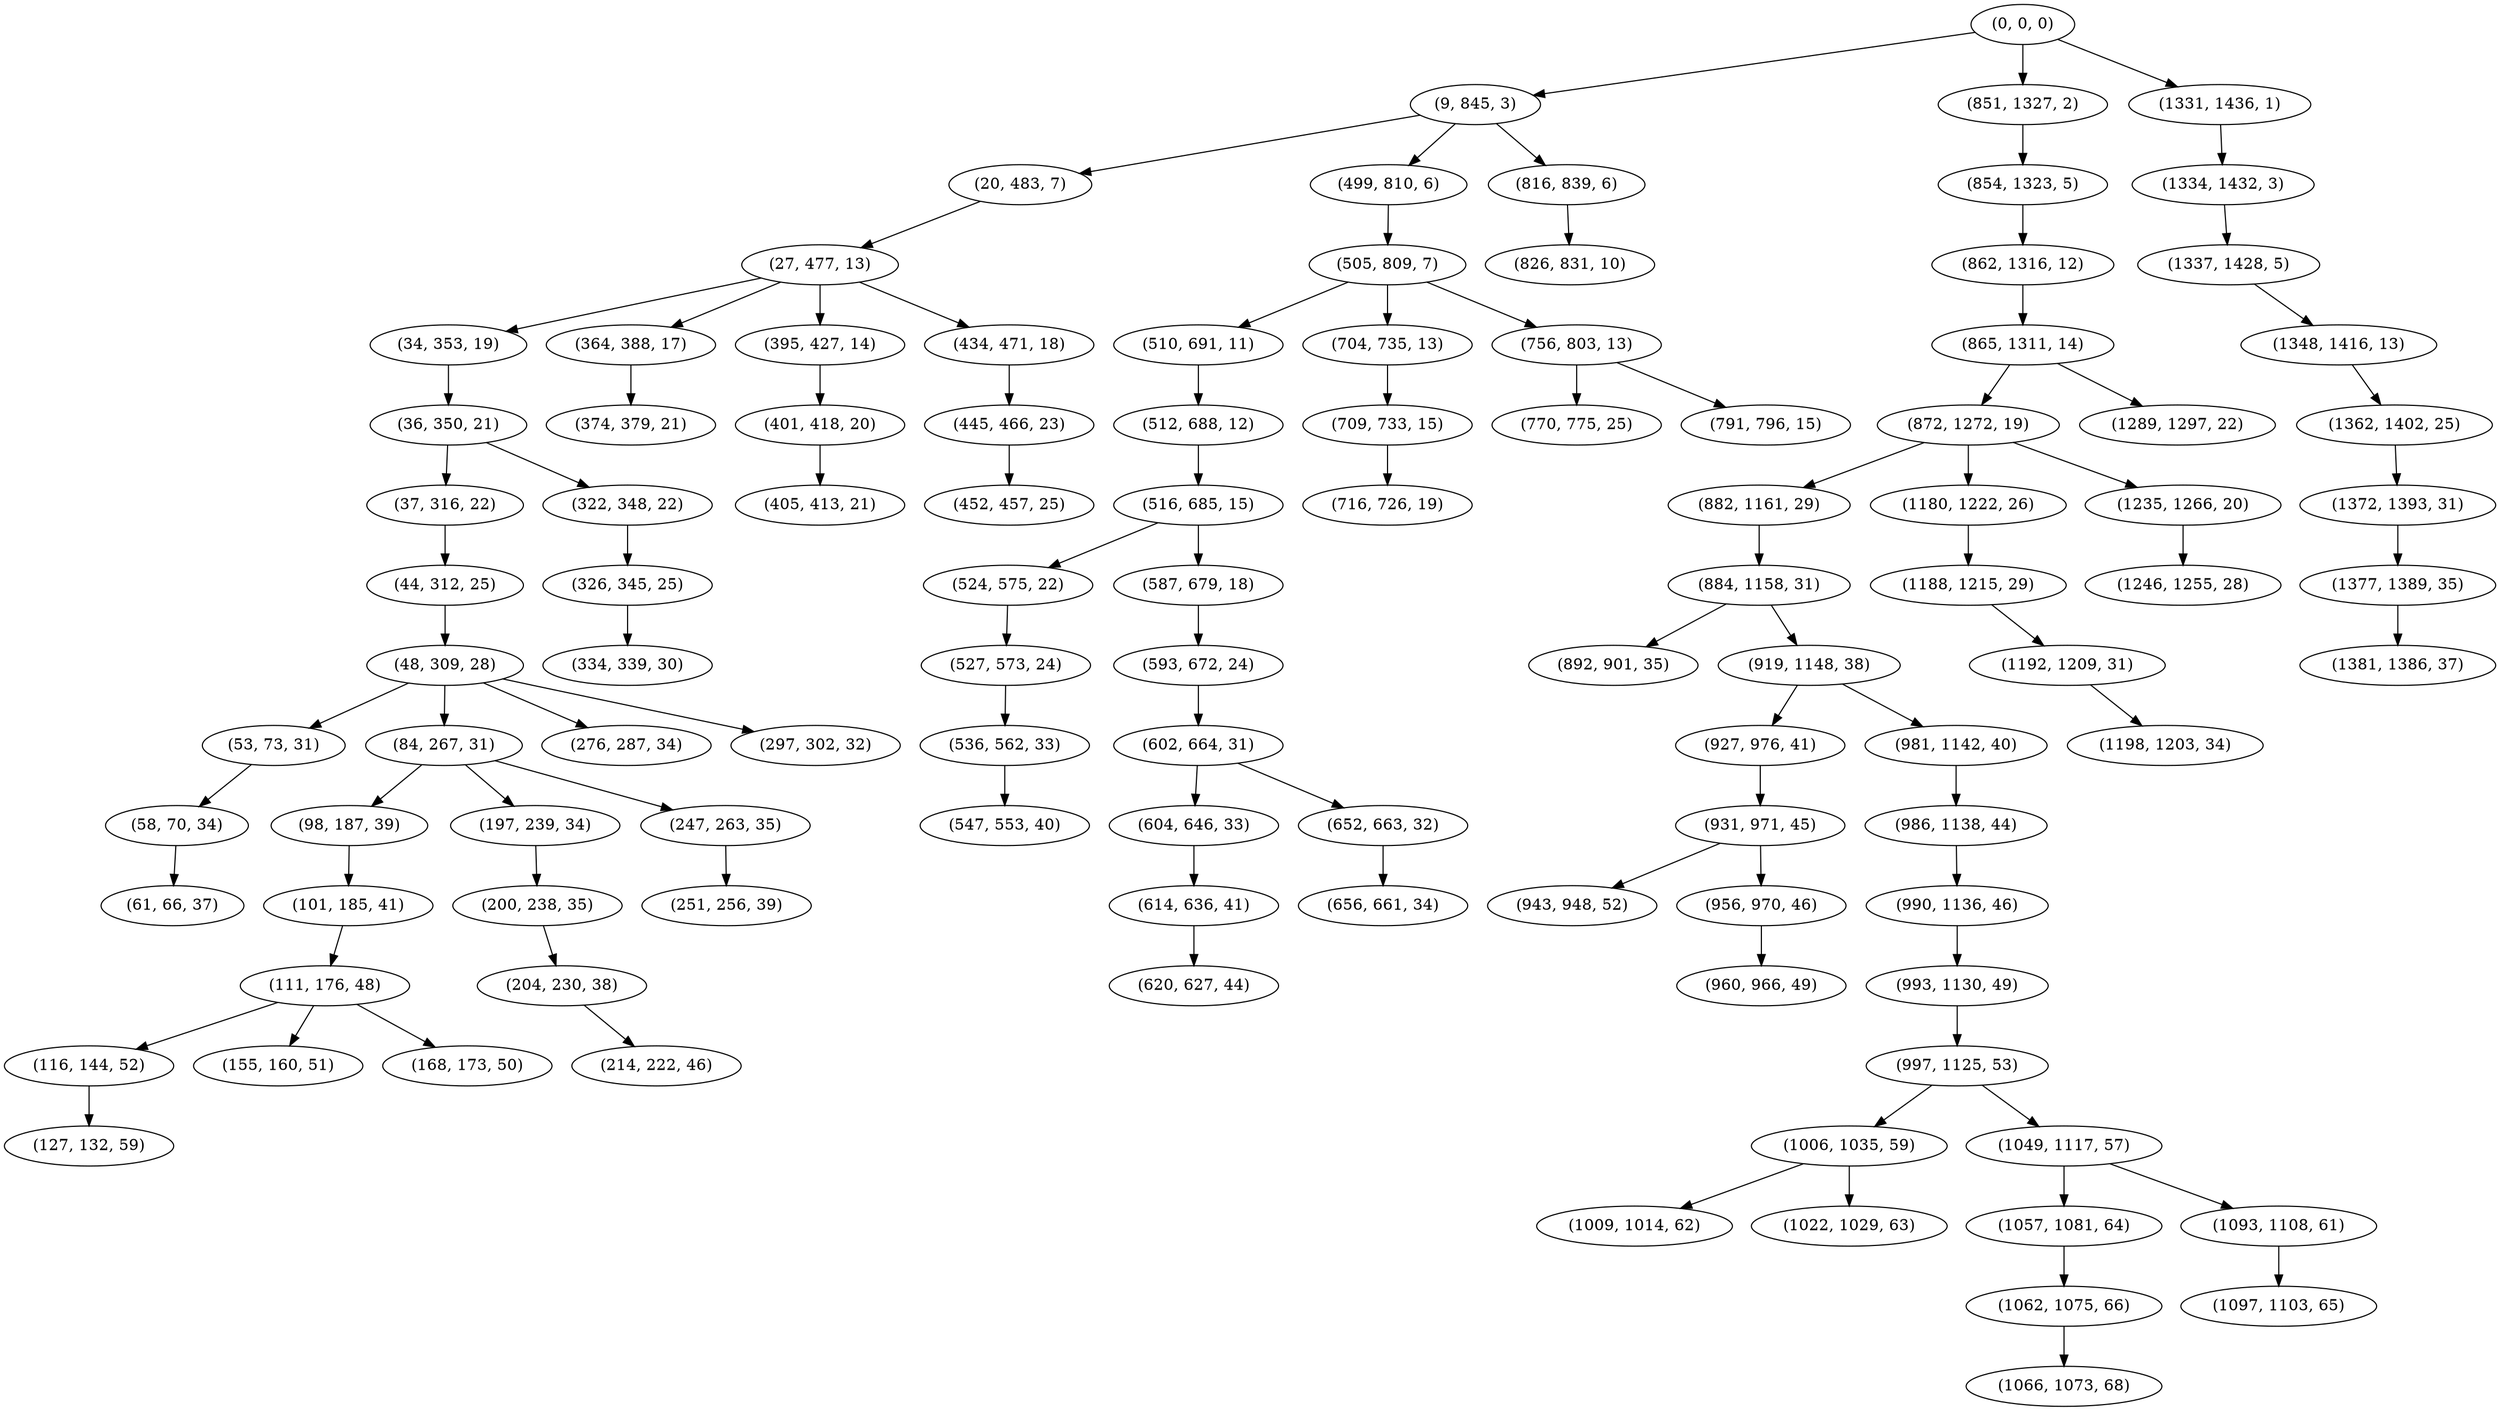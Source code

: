 digraph tree {
    "(0, 0, 0)";
    "(9, 845, 3)";
    "(20, 483, 7)";
    "(27, 477, 13)";
    "(34, 353, 19)";
    "(36, 350, 21)";
    "(37, 316, 22)";
    "(44, 312, 25)";
    "(48, 309, 28)";
    "(53, 73, 31)";
    "(58, 70, 34)";
    "(61, 66, 37)";
    "(84, 267, 31)";
    "(98, 187, 39)";
    "(101, 185, 41)";
    "(111, 176, 48)";
    "(116, 144, 52)";
    "(127, 132, 59)";
    "(155, 160, 51)";
    "(168, 173, 50)";
    "(197, 239, 34)";
    "(200, 238, 35)";
    "(204, 230, 38)";
    "(214, 222, 46)";
    "(247, 263, 35)";
    "(251, 256, 39)";
    "(276, 287, 34)";
    "(297, 302, 32)";
    "(322, 348, 22)";
    "(326, 345, 25)";
    "(334, 339, 30)";
    "(364, 388, 17)";
    "(374, 379, 21)";
    "(395, 427, 14)";
    "(401, 418, 20)";
    "(405, 413, 21)";
    "(434, 471, 18)";
    "(445, 466, 23)";
    "(452, 457, 25)";
    "(499, 810, 6)";
    "(505, 809, 7)";
    "(510, 691, 11)";
    "(512, 688, 12)";
    "(516, 685, 15)";
    "(524, 575, 22)";
    "(527, 573, 24)";
    "(536, 562, 33)";
    "(547, 553, 40)";
    "(587, 679, 18)";
    "(593, 672, 24)";
    "(602, 664, 31)";
    "(604, 646, 33)";
    "(614, 636, 41)";
    "(620, 627, 44)";
    "(652, 663, 32)";
    "(656, 661, 34)";
    "(704, 735, 13)";
    "(709, 733, 15)";
    "(716, 726, 19)";
    "(756, 803, 13)";
    "(770, 775, 25)";
    "(791, 796, 15)";
    "(816, 839, 6)";
    "(826, 831, 10)";
    "(851, 1327, 2)";
    "(854, 1323, 5)";
    "(862, 1316, 12)";
    "(865, 1311, 14)";
    "(872, 1272, 19)";
    "(882, 1161, 29)";
    "(884, 1158, 31)";
    "(892, 901, 35)";
    "(919, 1148, 38)";
    "(927, 976, 41)";
    "(931, 971, 45)";
    "(943, 948, 52)";
    "(956, 970, 46)";
    "(960, 966, 49)";
    "(981, 1142, 40)";
    "(986, 1138, 44)";
    "(990, 1136, 46)";
    "(993, 1130, 49)";
    "(997, 1125, 53)";
    "(1006, 1035, 59)";
    "(1009, 1014, 62)";
    "(1022, 1029, 63)";
    "(1049, 1117, 57)";
    "(1057, 1081, 64)";
    "(1062, 1075, 66)";
    "(1066, 1073, 68)";
    "(1093, 1108, 61)";
    "(1097, 1103, 65)";
    "(1180, 1222, 26)";
    "(1188, 1215, 29)";
    "(1192, 1209, 31)";
    "(1198, 1203, 34)";
    "(1235, 1266, 20)";
    "(1246, 1255, 28)";
    "(1289, 1297, 22)";
    "(1331, 1436, 1)";
    "(1334, 1432, 3)";
    "(1337, 1428, 5)";
    "(1348, 1416, 13)";
    "(1362, 1402, 25)";
    "(1372, 1393, 31)";
    "(1377, 1389, 35)";
    "(1381, 1386, 37)";
    "(0, 0, 0)" -> "(9, 845, 3)";
    "(0, 0, 0)" -> "(851, 1327, 2)";
    "(0, 0, 0)" -> "(1331, 1436, 1)";
    "(9, 845, 3)" -> "(20, 483, 7)";
    "(9, 845, 3)" -> "(499, 810, 6)";
    "(9, 845, 3)" -> "(816, 839, 6)";
    "(20, 483, 7)" -> "(27, 477, 13)";
    "(27, 477, 13)" -> "(34, 353, 19)";
    "(27, 477, 13)" -> "(364, 388, 17)";
    "(27, 477, 13)" -> "(395, 427, 14)";
    "(27, 477, 13)" -> "(434, 471, 18)";
    "(34, 353, 19)" -> "(36, 350, 21)";
    "(36, 350, 21)" -> "(37, 316, 22)";
    "(36, 350, 21)" -> "(322, 348, 22)";
    "(37, 316, 22)" -> "(44, 312, 25)";
    "(44, 312, 25)" -> "(48, 309, 28)";
    "(48, 309, 28)" -> "(53, 73, 31)";
    "(48, 309, 28)" -> "(84, 267, 31)";
    "(48, 309, 28)" -> "(276, 287, 34)";
    "(48, 309, 28)" -> "(297, 302, 32)";
    "(53, 73, 31)" -> "(58, 70, 34)";
    "(58, 70, 34)" -> "(61, 66, 37)";
    "(84, 267, 31)" -> "(98, 187, 39)";
    "(84, 267, 31)" -> "(197, 239, 34)";
    "(84, 267, 31)" -> "(247, 263, 35)";
    "(98, 187, 39)" -> "(101, 185, 41)";
    "(101, 185, 41)" -> "(111, 176, 48)";
    "(111, 176, 48)" -> "(116, 144, 52)";
    "(111, 176, 48)" -> "(155, 160, 51)";
    "(111, 176, 48)" -> "(168, 173, 50)";
    "(116, 144, 52)" -> "(127, 132, 59)";
    "(197, 239, 34)" -> "(200, 238, 35)";
    "(200, 238, 35)" -> "(204, 230, 38)";
    "(204, 230, 38)" -> "(214, 222, 46)";
    "(247, 263, 35)" -> "(251, 256, 39)";
    "(322, 348, 22)" -> "(326, 345, 25)";
    "(326, 345, 25)" -> "(334, 339, 30)";
    "(364, 388, 17)" -> "(374, 379, 21)";
    "(395, 427, 14)" -> "(401, 418, 20)";
    "(401, 418, 20)" -> "(405, 413, 21)";
    "(434, 471, 18)" -> "(445, 466, 23)";
    "(445, 466, 23)" -> "(452, 457, 25)";
    "(499, 810, 6)" -> "(505, 809, 7)";
    "(505, 809, 7)" -> "(510, 691, 11)";
    "(505, 809, 7)" -> "(704, 735, 13)";
    "(505, 809, 7)" -> "(756, 803, 13)";
    "(510, 691, 11)" -> "(512, 688, 12)";
    "(512, 688, 12)" -> "(516, 685, 15)";
    "(516, 685, 15)" -> "(524, 575, 22)";
    "(516, 685, 15)" -> "(587, 679, 18)";
    "(524, 575, 22)" -> "(527, 573, 24)";
    "(527, 573, 24)" -> "(536, 562, 33)";
    "(536, 562, 33)" -> "(547, 553, 40)";
    "(587, 679, 18)" -> "(593, 672, 24)";
    "(593, 672, 24)" -> "(602, 664, 31)";
    "(602, 664, 31)" -> "(604, 646, 33)";
    "(602, 664, 31)" -> "(652, 663, 32)";
    "(604, 646, 33)" -> "(614, 636, 41)";
    "(614, 636, 41)" -> "(620, 627, 44)";
    "(652, 663, 32)" -> "(656, 661, 34)";
    "(704, 735, 13)" -> "(709, 733, 15)";
    "(709, 733, 15)" -> "(716, 726, 19)";
    "(756, 803, 13)" -> "(770, 775, 25)";
    "(756, 803, 13)" -> "(791, 796, 15)";
    "(816, 839, 6)" -> "(826, 831, 10)";
    "(851, 1327, 2)" -> "(854, 1323, 5)";
    "(854, 1323, 5)" -> "(862, 1316, 12)";
    "(862, 1316, 12)" -> "(865, 1311, 14)";
    "(865, 1311, 14)" -> "(872, 1272, 19)";
    "(865, 1311, 14)" -> "(1289, 1297, 22)";
    "(872, 1272, 19)" -> "(882, 1161, 29)";
    "(872, 1272, 19)" -> "(1180, 1222, 26)";
    "(872, 1272, 19)" -> "(1235, 1266, 20)";
    "(882, 1161, 29)" -> "(884, 1158, 31)";
    "(884, 1158, 31)" -> "(892, 901, 35)";
    "(884, 1158, 31)" -> "(919, 1148, 38)";
    "(919, 1148, 38)" -> "(927, 976, 41)";
    "(919, 1148, 38)" -> "(981, 1142, 40)";
    "(927, 976, 41)" -> "(931, 971, 45)";
    "(931, 971, 45)" -> "(943, 948, 52)";
    "(931, 971, 45)" -> "(956, 970, 46)";
    "(956, 970, 46)" -> "(960, 966, 49)";
    "(981, 1142, 40)" -> "(986, 1138, 44)";
    "(986, 1138, 44)" -> "(990, 1136, 46)";
    "(990, 1136, 46)" -> "(993, 1130, 49)";
    "(993, 1130, 49)" -> "(997, 1125, 53)";
    "(997, 1125, 53)" -> "(1006, 1035, 59)";
    "(997, 1125, 53)" -> "(1049, 1117, 57)";
    "(1006, 1035, 59)" -> "(1009, 1014, 62)";
    "(1006, 1035, 59)" -> "(1022, 1029, 63)";
    "(1049, 1117, 57)" -> "(1057, 1081, 64)";
    "(1049, 1117, 57)" -> "(1093, 1108, 61)";
    "(1057, 1081, 64)" -> "(1062, 1075, 66)";
    "(1062, 1075, 66)" -> "(1066, 1073, 68)";
    "(1093, 1108, 61)" -> "(1097, 1103, 65)";
    "(1180, 1222, 26)" -> "(1188, 1215, 29)";
    "(1188, 1215, 29)" -> "(1192, 1209, 31)";
    "(1192, 1209, 31)" -> "(1198, 1203, 34)";
    "(1235, 1266, 20)" -> "(1246, 1255, 28)";
    "(1331, 1436, 1)" -> "(1334, 1432, 3)";
    "(1334, 1432, 3)" -> "(1337, 1428, 5)";
    "(1337, 1428, 5)" -> "(1348, 1416, 13)";
    "(1348, 1416, 13)" -> "(1362, 1402, 25)";
    "(1362, 1402, 25)" -> "(1372, 1393, 31)";
    "(1372, 1393, 31)" -> "(1377, 1389, 35)";
    "(1377, 1389, 35)" -> "(1381, 1386, 37)";
}
